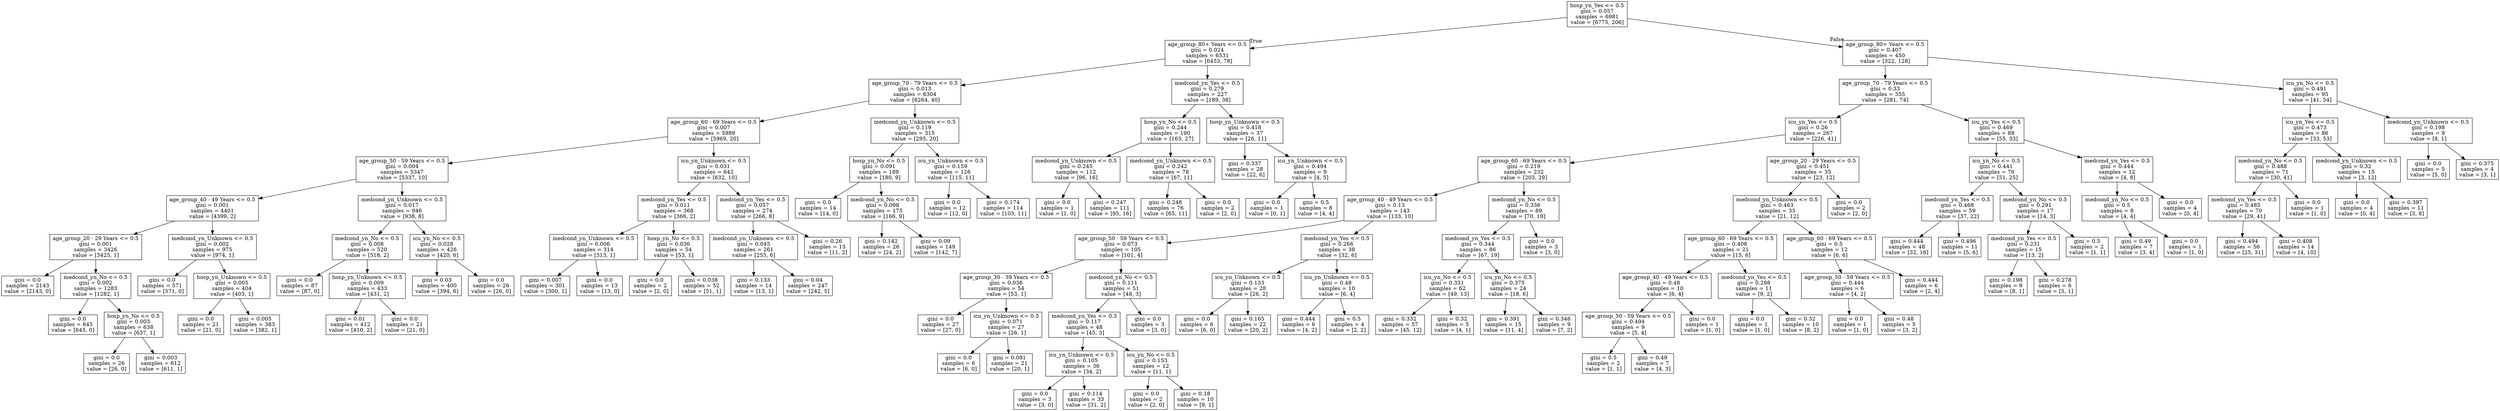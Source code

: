 digraph Tree {
node [shape=box] ;
0 [label="hosp_yn_Yes <= 0.5\ngini = 0.057\nsamples = 6981\nvalue = [6775, 206]"] ;
1 [label="age_group_80+ Years <= 0.5\ngini = 0.024\nsamples = 6531\nvalue = [6453, 78]"] ;
0 -> 1 [labeldistance=2.5, labelangle=45, headlabel="True"] ;
2 [label="age_group_70 - 79 Years <= 0.5\ngini = 0.013\nsamples = 6304\nvalue = [6264, 40]"] ;
1 -> 2 ;
3 [label="age_group_60 - 69 Years <= 0.5\ngini = 0.007\nsamples = 5989\nvalue = [5969, 20]"] ;
2 -> 3 ;
4 [label="age_group_50 - 59 Years <= 0.5\ngini = 0.004\nsamples = 5347\nvalue = [5337, 10]"] ;
3 -> 4 ;
5 [label="age_group_40 - 49 Years <= 0.5\ngini = 0.001\nsamples = 4401\nvalue = [4399, 2]"] ;
4 -> 5 ;
6 [label="age_group_20 - 29 Years <= 0.5\ngini = 0.001\nsamples = 3426\nvalue = [3425, 1]"] ;
5 -> 6 ;
7 [label="gini = 0.0\nsamples = 2143\nvalue = [2143, 0]"] ;
6 -> 7 ;
8 [label="medcond_yn_No <= 0.5\ngini = 0.002\nsamples = 1283\nvalue = [1282, 1]"] ;
6 -> 8 ;
9 [label="gini = 0.0\nsamples = 645\nvalue = [645, 0]"] ;
8 -> 9 ;
10 [label="hosp_yn_No <= 0.5\ngini = 0.003\nsamples = 638\nvalue = [637, 1]"] ;
8 -> 10 ;
11 [label="gini = 0.0\nsamples = 26\nvalue = [26, 0]"] ;
10 -> 11 ;
12 [label="gini = 0.003\nsamples = 612\nvalue = [611, 1]"] ;
10 -> 12 ;
13 [label="medcond_yn_Unknown <= 0.5\ngini = 0.002\nsamples = 975\nvalue = [974, 1]"] ;
5 -> 13 ;
14 [label="gini = 0.0\nsamples = 571\nvalue = [571, 0]"] ;
13 -> 14 ;
15 [label="hosp_yn_Unknown <= 0.5\ngini = 0.005\nsamples = 404\nvalue = [403, 1]"] ;
13 -> 15 ;
16 [label="gini = 0.0\nsamples = 21\nvalue = [21, 0]"] ;
15 -> 16 ;
17 [label="gini = 0.005\nsamples = 383\nvalue = [382, 1]"] ;
15 -> 17 ;
18 [label="medcond_yn_Unknown <= 0.5\ngini = 0.017\nsamples = 946\nvalue = [938, 8]"] ;
4 -> 18 ;
19 [label="medcond_yn_No <= 0.5\ngini = 0.008\nsamples = 520\nvalue = [518, 2]"] ;
18 -> 19 ;
20 [label="gini = 0.0\nsamples = 87\nvalue = [87, 0]"] ;
19 -> 20 ;
21 [label="hosp_yn_Unknown <= 0.5\ngini = 0.009\nsamples = 433\nvalue = [431, 2]"] ;
19 -> 21 ;
22 [label="gini = 0.01\nsamples = 412\nvalue = [410, 2]"] ;
21 -> 22 ;
23 [label="gini = 0.0\nsamples = 21\nvalue = [21, 0]"] ;
21 -> 23 ;
24 [label="icu_yn_No <= 0.5\ngini = 0.028\nsamples = 426\nvalue = [420, 6]"] ;
18 -> 24 ;
25 [label="gini = 0.03\nsamples = 400\nvalue = [394, 6]"] ;
24 -> 25 ;
26 [label="gini = 0.0\nsamples = 26\nvalue = [26, 0]"] ;
24 -> 26 ;
27 [label="icu_yn_Unknown <= 0.5\ngini = 0.031\nsamples = 642\nvalue = [632, 10]"] ;
3 -> 27 ;
28 [label="medcond_yn_Yes <= 0.5\ngini = 0.011\nsamples = 368\nvalue = [366, 2]"] ;
27 -> 28 ;
29 [label="medcond_yn_Unknown <= 0.5\ngini = 0.006\nsamples = 314\nvalue = [313, 1]"] ;
28 -> 29 ;
30 [label="gini = 0.007\nsamples = 301\nvalue = [300, 1]"] ;
29 -> 30 ;
31 [label="gini = 0.0\nsamples = 13\nvalue = [13, 0]"] ;
29 -> 31 ;
32 [label="hosp_yn_No <= 0.5\ngini = 0.036\nsamples = 54\nvalue = [53, 1]"] ;
28 -> 32 ;
33 [label="gini = 0.0\nsamples = 2\nvalue = [2, 0]"] ;
32 -> 33 ;
34 [label="gini = 0.038\nsamples = 52\nvalue = [51, 1]"] ;
32 -> 34 ;
35 [label="medcond_yn_Yes <= 0.5\ngini = 0.057\nsamples = 274\nvalue = [266, 8]"] ;
27 -> 35 ;
36 [label="medcond_yn_Unknown <= 0.5\ngini = 0.045\nsamples = 261\nvalue = [255, 6]"] ;
35 -> 36 ;
37 [label="gini = 0.133\nsamples = 14\nvalue = [13, 1]"] ;
36 -> 37 ;
38 [label="gini = 0.04\nsamples = 247\nvalue = [242, 5]"] ;
36 -> 38 ;
39 [label="gini = 0.26\nsamples = 13\nvalue = [11, 2]"] ;
35 -> 39 ;
40 [label="medcond_yn_Unknown <= 0.5\ngini = 0.119\nsamples = 315\nvalue = [295, 20]"] ;
2 -> 40 ;
41 [label="hosp_yn_No <= 0.5\ngini = 0.091\nsamples = 189\nvalue = [180, 9]"] ;
40 -> 41 ;
42 [label="gini = 0.0\nsamples = 14\nvalue = [14, 0]"] ;
41 -> 42 ;
43 [label="medcond_yn_No <= 0.5\ngini = 0.098\nsamples = 175\nvalue = [166, 9]"] ;
41 -> 43 ;
44 [label="gini = 0.142\nsamples = 26\nvalue = [24, 2]"] ;
43 -> 44 ;
45 [label="gini = 0.09\nsamples = 149\nvalue = [142, 7]"] ;
43 -> 45 ;
46 [label="icu_yn_Unknown <= 0.5\ngini = 0.159\nsamples = 126\nvalue = [115, 11]"] ;
40 -> 46 ;
47 [label="gini = 0.0\nsamples = 12\nvalue = [12, 0]"] ;
46 -> 47 ;
48 [label="gini = 0.174\nsamples = 114\nvalue = [103, 11]"] ;
46 -> 48 ;
49 [label="medcond_yn_Yes <= 0.5\ngini = 0.279\nsamples = 227\nvalue = [189, 38]"] ;
1 -> 49 ;
50 [label="hosp_yn_No <= 0.5\ngini = 0.244\nsamples = 190\nvalue = [163, 27]"] ;
49 -> 50 ;
51 [label="medcond_yn_Unknown <= 0.5\ngini = 0.245\nsamples = 112\nvalue = [96, 16]"] ;
50 -> 51 ;
52 [label="gini = 0.0\nsamples = 1\nvalue = [1, 0]"] ;
51 -> 52 ;
53 [label="gini = 0.247\nsamples = 111\nvalue = [95, 16]"] ;
51 -> 53 ;
54 [label="medcond_yn_Unknown <= 0.5\ngini = 0.242\nsamples = 78\nvalue = [67, 11]"] ;
50 -> 54 ;
55 [label="gini = 0.248\nsamples = 76\nvalue = [65, 11]"] ;
54 -> 55 ;
56 [label="gini = 0.0\nsamples = 2\nvalue = [2, 0]"] ;
54 -> 56 ;
57 [label="hosp_yn_Unknown <= 0.5\ngini = 0.418\nsamples = 37\nvalue = [26, 11]"] ;
49 -> 57 ;
58 [label="gini = 0.337\nsamples = 28\nvalue = [22, 6]"] ;
57 -> 58 ;
59 [label="icu_yn_Unknown <= 0.5\ngini = 0.494\nsamples = 9\nvalue = [4, 5]"] ;
57 -> 59 ;
60 [label="gini = 0.0\nsamples = 1\nvalue = [0, 1]"] ;
59 -> 60 ;
61 [label="gini = 0.5\nsamples = 8\nvalue = [4, 4]"] ;
59 -> 61 ;
62 [label="age_group_80+ Years <= 0.5\ngini = 0.407\nsamples = 450\nvalue = [322, 128]"] ;
0 -> 62 [labeldistance=2.5, labelangle=-45, headlabel="False"] ;
63 [label="age_group_70 - 79 Years <= 0.5\ngini = 0.33\nsamples = 355\nvalue = [281, 74]"] ;
62 -> 63 ;
64 [label="icu_yn_Yes <= 0.5\ngini = 0.26\nsamples = 267\nvalue = [226, 41]"] ;
63 -> 64 ;
65 [label="age_group_60 - 69 Years <= 0.5\ngini = 0.219\nsamples = 232\nvalue = [203, 29]"] ;
64 -> 65 ;
66 [label="age_group_40 - 49 Years <= 0.5\ngini = 0.13\nsamples = 143\nvalue = [133, 10]"] ;
65 -> 66 ;
67 [label="age_group_50 - 59 Years <= 0.5\ngini = 0.073\nsamples = 105\nvalue = [101, 4]"] ;
66 -> 67 ;
68 [label="age_group_30 - 39 Years <= 0.5\ngini = 0.036\nsamples = 54\nvalue = [53, 1]"] ;
67 -> 68 ;
69 [label="gini = 0.0\nsamples = 27\nvalue = [27, 0]"] ;
68 -> 69 ;
70 [label="icu_yn_Unknown <= 0.5\ngini = 0.071\nsamples = 27\nvalue = [26, 1]"] ;
68 -> 70 ;
71 [label="gini = 0.0\nsamples = 6\nvalue = [6, 0]"] ;
70 -> 71 ;
72 [label="gini = 0.091\nsamples = 21\nvalue = [20, 1]"] ;
70 -> 72 ;
73 [label="medcond_yn_No <= 0.5\ngini = 0.111\nsamples = 51\nvalue = [48, 3]"] ;
67 -> 73 ;
74 [label="medcond_yn_Yes <= 0.5\ngini = 0.117\nsamples = 48\nvalue = [45, 3]"] ;
73 -> 74 ;
75 [label="icu_yn_Unknown <= 0.5\ngini = 0.105\nsamples = 36\nvalue = [34, 2]"] ;
74 -> 75 ;
76 [label="gini = 0.0\nsamples = 3\nvalue = [3, 0]"] ;
75 -> 76 ;
77 [label="gini = 0.114\nsamples = 33\nvalue = [31, 2]"] ;
75 -> 77 ;
78 [label="icu_yn_No <= 0.5\ngini = 0.153\nsamples = 12\nvalue = [11, 1]"] ;
74 -> 78 ;
79 [label="gini = 0.0\nsamples = 2\nvalue = [2, 0]"] ;
78 -> 79 ;
80 [label="gini = 0.18\nsamples = 10\nvalue = [9, 1]"] ;
78 -> 80 ;
81 [label="gini = 0.0\nsamples = 3\nvalue = [3, 0]"] ;
73 -> 81 ;
82 [label="medcond_yn_Yes <= 0.5\ngini = 0.266\nsamples = 38\nvalue = [32, 6]"] ;
66 -> 82 ;
83 [label="icu_yn_Unknown <= 0.5\ngini = 0.133\nsamples = 28\nvalue = [26, 2]"] ;
82 -> 83 ;
84 [label="gini = 0.0\nsamples = 6\nvalue = [6, 0]"] ;
83 -> 84 ;
85 [label="gini = 0.165\nsamples = 22\nvalue = [20, 2]"] ;
83 -> 85 ;
86 [label="icu_yn_Unknown <= 0.5\ngini = 0.48\nsamples = 10\nvalue = [6, 4]"] ;
82 -> 86 ;
87 [label="gini = 0.444\nsamples = 6\nvalue = [4, 2]"] ;
86 -> 87 ;
88 [label="gini = 0.5\nsamples = 4\nvalue = [2, 2]"] ;
86 -> 88 ;
89 [label="medcond_yn_No <= 0.5\ngini = 0.336\nsamples = 89\nvalue = [70, 19]"] ;
65 -> 89 ;
90 [label="medcond_yn_Yes <= 0.5\ngini = 0.344\nsamples = 86\nvalue = [67, 19]"] ;
89 -> 90 ;
91 [label="icu_yn_No <= 0.5\ngini = 0.331\nsamples = 62\nvalue = [49, 13]"] ;
90 -> 91 ;
92 [label="gini = 0.332\nsamples = 57\nvalue = [45, 12]"] ;
91 -> 92 ;
93 [label="gini = 0.32\nsamples = 5\nvalue = [4, 1]"] ;
91 -> 93 ;
94 [label="icu_yn_No <= 0.5\ngini = 0.375\nsamples = 24\nvalue = [18, 6]"] ;
90 -> 94 ;
95 [label="gini = 0.391\nsamples = 15\nvalue = [11, 4]"] ;
94 -> 95 ;
96 [label="gini = 0.346\nsamples = 9\nvalue = [7, 2]"] ;
94 -> 96 ;
97 [label="gini = 0.0\nsamples = 3\nvalue = [3, 0]"] ;
89 -> 97 ;
98 [label="age_group_20 - 29 Years <= 0.5\ngini = 0.451\nsamples = 35\nvalue = [23, 12]"] ;
64 -> 98 ;
99 [label="medcond_yn_Unknown <= 0.5\ngini = 0.463\nsamples = 33\nvalue = [21, 12]"] ;
98 -> 99 ;
100 [label="age_group_60 - 69 Years <= 0.5\ngini = 0.408\nsamples = 21\nvalue = [15, 6]"] ;
99 -> 100 ;
101 [label="age_group_40 - 49 Years <= 0.5\ngini = 0.48\nsamples = 10\nvalue = [6, 4]"] ;
100 -> 101 ;
102 [label="age_group_50 - 59 Years <= 0.5\ngini = 0.494\nsamples = 9\nvalue = [5, 4]"] ;
101 -> 102 ;
103 [label="gini = 0.5\nsamples = 2\nvalue = [1, 1]"] ;
102 -> 103 ;
104 [label="gini = 0.49\nsamples = 7\nvalue = [4, 3]"] ;
102 -> 104 ;
105 [label="gini = 0.0\nsamples = 1\nvalue = [1, 0]"] ;
101 -> 105 ;
106 [label="medcond_yn_Yes <= 0.5\ngini = 0.298\nsamples = 11\nvalue = [9, 2]"] ;
100 -> 106 ;
107 [label="gini = 0.0\nsamples = 1\nvalue = [1, 0]"] ;
106 -> 107 ;
108 [label="gini = 0.32\nsamples = 10\nvalue = [8, 2]"] ;
106 -> 108 ;
109 [label="age_group_60 - 69 Years <= 0.5\ngini = 0.5\nsamples = 12\nvalue = [6, 6]"] ;
99 -> 109 ;
110 [label="age_group_50 - 59 Years <= 0.5\ngini = 0.444\nsamples = 6\nvalue = [4, 2]"] ;
109 -> 110 ;
111 [label="gini = 0.0\nsamples = 1\nvalue = [1, 0]"] ;
110 -> 111 ;
112 [label="gini = 0.48\nsamples = 5\nvalue = [3, 2]"] ;
110 -> 112 ;
113 [label="gini = 0.444\nsamples = 6\nvalue = [2, 4]"] ;
109 -> 113 ;
114 [label="gini = 0.0\nsamples = 2\nvalue = [2, 0]"] ;
98 -> 114 ;
115 [label="icu_yn_Yes <= 0.5\ngini = 0.469\nsamples = 88\nvalue = [55, 33]"] ;
63 -> 115 ;
116 [label="icu_yn_No <= 0.5\ngini = 0.441\nsamples = 76\nvalue = [51, 25]"] ;
115 -> 116 ;
117 [label="medcond_yn_Yes <= 0.5\ngini = 0.468\nsamples = 59\nvalue = [37, 22]"] ;
116 -> 117 ;
118 [label="gini = 0.444\nsamples = 48\nvalue = [32, 16]"] ;
117 -> 118 ;
119 [label="gini = 0.496\nsamples = 11\nvalue = [5, 6]"] ;
117 -> 119 ;
120 [label="medcond_yn_No <= 0.5\ngini = 0.291\nsamples = 17\nvalue = [14, 3]"] ;
116 -> 120 ;
121 [label="medcond_yn_Yes <= 0.5\ngini = 0.231\nsamples = 15\nvalue = [13, 2]"] ;
120 -> 121 ;
122 [label="gini = 0.198\nsamples = 9\nvalue = [8, 1]"] ;
121 -> 122 ;
123 [label="gini = 0.278\nsamples = 6\nvalue = [5, 1]"] ;
121 -> 123 ;
124 [label="gini = 0.5\nsamples = 2\nvalue = [1, 1]"] ;
120 -> 124 ;
125 [label="medcond_yn_Yes <= 0.5\ngini = 0.444\nsamples = 12\nvalue = [4, 8]"] ;
115 -> 125 ;
126 [label="medcond_yn_No <= 0.5\ngini = 0.5\nsamples = 8\nvalue = [4, 4]"] ;
125 -> 126 ;
127 [label="gini = 0.49\nsamples = 7\nvalue = [3, 4]"] ;
126 -> 127 ;
128 [label="gini = 0.0\nsamples = 1\nvalue = [1, 0]"] ;
126 -> 128 ;
129 [label="gini = 0.0\nsamples = 4\nvalue = [0, 4]"] ;
125 -> 129 ;
130 [label="icu_yn_No <= 0.5\ngini = 0.491\nsamples = 95\nvalue = [41, 54]"] ;
62 -> 130 ;
131 [label="icu_yn_Yes <= 0.5\ngini = 0.473\nsamples = 86\nvalue = [33, 53]"] ;
130 -> 131 ;
132 [label="medcond_yn_No <= 0.5\ngini = 0.488\nsamples = 71\nvalue = [30, 41]"] ;
131 -> 132 ;
133 [label="medcond_yn_Yes <= 0.5\ngini = 0.485\nsamples = 70\nvalue = [29, 41]"] ;
132 -> 133 ;
134 [label="gini = 0.494\nsamples = 56\nvalue = [25, 31]"] ;
133 -> 134 ;
135 [label="gini = 0.408\nsamples = 14\nvalue = [4, 10]"] ;
133 -> 135 ;
136 [label="gini = 0.0\nsamples = 1\nvalue = [1, 0]"] ;
132 -> 136 ;
137 [label="medcond_yn_Unknown <= 0.5\ngini = 0.32\nsamples = 15\nvalue = [3, 12]"] ;
131 -> 137 ;
138 [label="gini = 0.0\nsamples = 4\nvalue = [0, 4]"] ;
137 -> 138 ;
139 [label="gini = 0.397\nsamples = 11\nvalue = [3, 8]"] ;
137 -> 139 ;
140 [label="medcond_yn_Unknown <= 0.5\ngini = 0.198\nsamples = 9\nvalue = [8, 1]"] ;
130 -> 140 ;
141 [label="gini = 0.0\nsamples = 5\nvalue = [5, 0]"] ;
140 -> 141 ;
142 [label="gini = 0.375\nsamples = 4\nvalue = [3, 1]"] ;
140 -> 142 ;
}